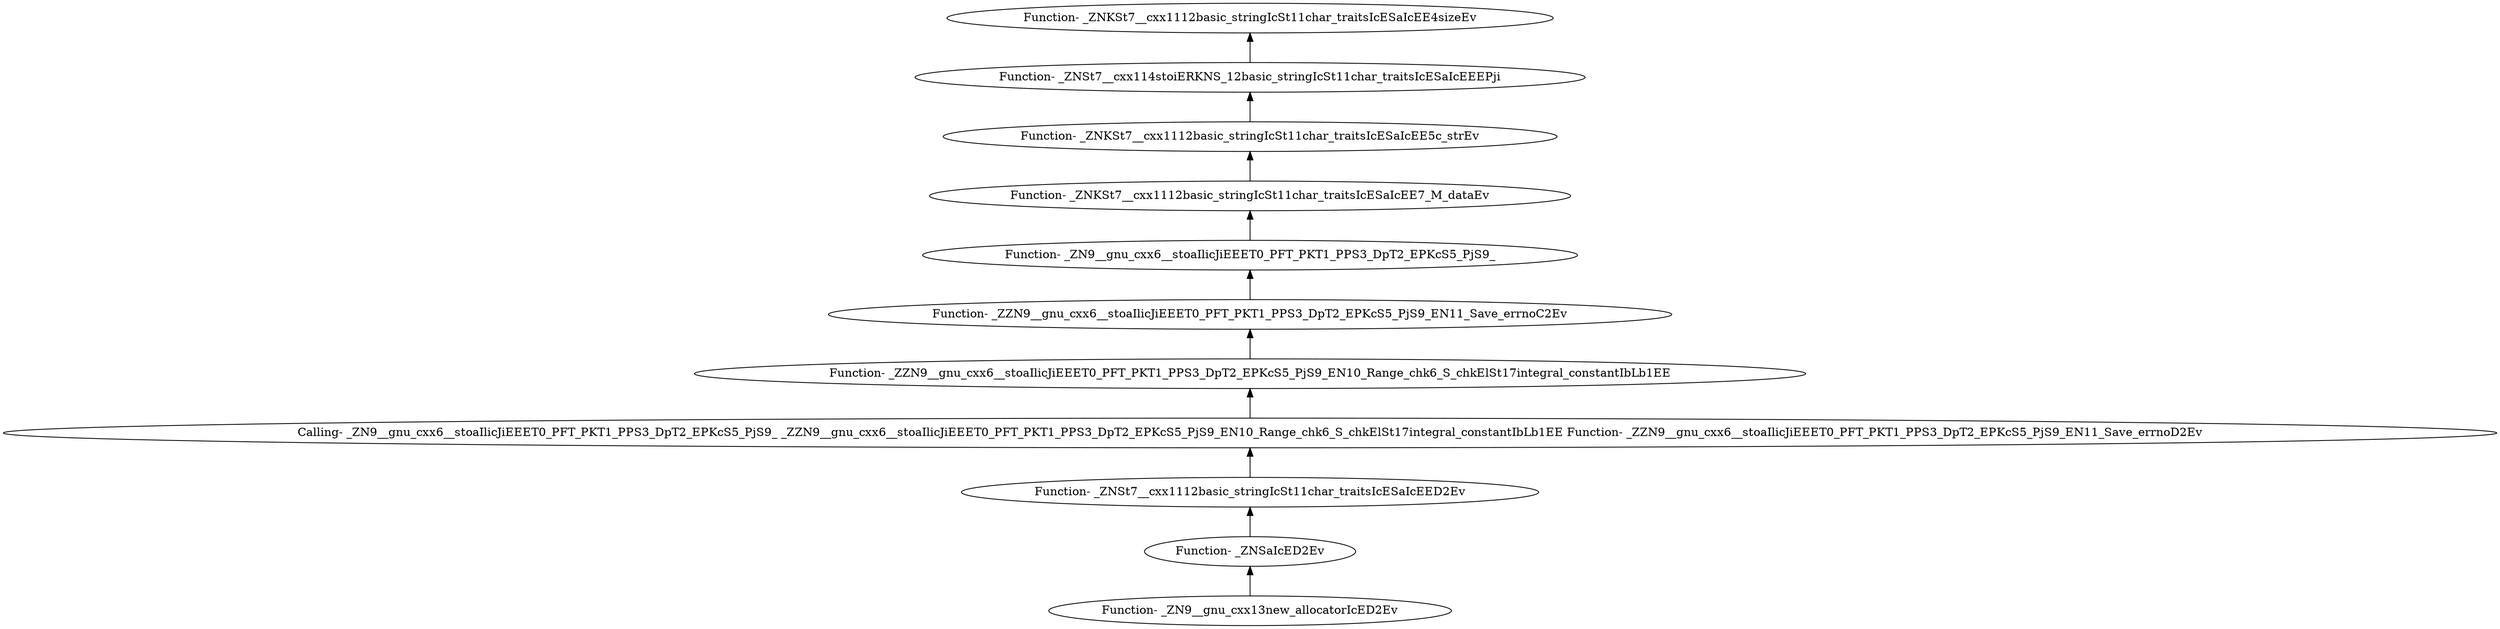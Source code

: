 digraph {
	"Function- _ZN9__gnu_cxx13new_allocatorIcED2Ev"
	"Function- _ZNSaIcED2Ev"
	"Function- _ZNSaIcED2Ev" -> "Function- _ZN9__gnu_cxx13new_allocatorIcED2Ev" [dir=back]
	"Function- _ZNSt7__cxx1112basic_stringIcSt11char_traitsIcESaIcEED2Ev"
	"Function- _ZNSt7__cxx1112basic_stringIcSt11char_traitsIcESaIcEED2Ev" -> "Function- _ZNSaIcED2Ev" [dir=back]
	"Calling- _ZN9__gnu_cxx6__stoaIlicJiEEET0_PFT_PKT1_PPS3_DpT2_EPKcS5_PjS9_ _ZZN9__gnu_cxx6__stoaIlicJiEEET0_PFT_PKT1_PPS3_DpT2_EPKcS5_PjS9_EN10_Range_chk6_S_chkElSt17integral_constantIbLb1EE Function- _ZZN9__gnu_cxx6__stoaIlicJiEEET0_PFT_PKT1_PPS3_DpT2_EPKcS5_PjS9_EN11_Save_errnoD2Ev"
	"Calling- _ZN9__gnu_cxx6__stoaIlicJiEEET0_PFT_PKT1_PPS3_DpT2_EPKcS5_PjS9_ _ZZN9__gnu_cxx6__stoaIlicJiEEET0_PFT_PKT1_PPS3_DpT2_EPKcS5_PjS9_EN10_Range_chk6_S_chkElSt17integral_constantIbLb1EE Function- _ZZN9__gnu_cxx6__stoaIlicJiEEET0_PFT_PKT1_PPS3_DpT2_EPKcS5_PjS9_EN11_Save_errnoD2Ev" -> "Function- _ZNSt7__cxx1112basic_stringIcSt11char_traitsIcESaIcEED2Ev" [dir=back]
	"Function- _ZZN9__gnu_cxx6__stoaIlicJiEEET0_PFT_PKT1_PPS3_DpT2_EPKcS5_PjS9_EN10_Range_chk6_S_chkElSt17integral_constantIbLb1EE"
	"Function- _ZZN9__gnu_cxx6__stoaIlicJiEEET0_PFT_PKT1_PPS3_DpT2_EPKcS5_PjS9_EN10_Range_chk6_S_chkElSt17integral_constantIbLb1EE" -> "Calling- _ZN9__gnu_cxx6__stoaIlicJiEEET0_PFT_PKT1_PPS3_DpT2_EPKcS5_PjS9_ _ZZN9__gnu_cxx6__stoaIlicJiEEET0_PFT_PKT1_PPS3_DpT2_EPKcS5_PjS9_EN10_Range_chk6_S_chkElSt17integral_constantIbLb1EE Function- _ZZN9__gnu_cxx6__stoaIlicJiEEET0_PFT_PKT1_PPS3_DpT2_EPKcS5_PjS9_EN11_Save_errnoD2Ev" [dir=back]
	"Function- _ZZN9__gnu_cxx6__stoaIlicJiEEET0_PFT_PKT1_PPS3_DpT2_EPKcS5_PjS9_EN11_Save_errnoC2Ev"
	"Function- _ZZN9__gnu_cxx6__stoaIlicJiEEET0_PFT_PKT1_PPS3_DpT2_EPKcS5_PjS9_EN11_Save_errnoC2Ev" -> "Function- _ZZN9__gnu_cxx6__stoaIlicJiEEET0_PFT_PKT1_PPS3_DpT2_EPKcS5_PjS9_EN10_Range_chk6_S_chkElSt17integral_constantIbLb1EE" [dir=back]
	"Function- _ZN9__gnu_cxx6__stoaIlicJiEEET0_PFT_PKT1_PPS3_DpT2_EPKcS5_PjS9_"
	"Function- _ZN9__gnu_cxx6__stoaIlicJiEEET0_PFT_PKT1_PPS3_DpT2_EPKcS5_PjS9_" -> "Function- _ZZN9__gnu_cxx6__stoaIlicJiEEET0_PFT_PKT1_PPS3_DpT2_EPKcS5_PjS9_EN11_Save_errnoC2Ev" [dir=back]
	"Function- _ZNKSt7__cxx1112basic_stringIcSt11char_traitsIcESaIcEE7_M_dataEv"
	"Function- _ZNKSt7__cxx1112basic_stringIcSt11char_traitsIcESaIcEE7_M_dataEv" -> "Function- _ZN9__gnu_cxx6__stoaIlicJiEEET0_PFT_PKT1_PPS3_DpT2_EPKcS5_PjS9_" [dir=back]
	"Function- _ZNKSt7__cxx1112basic_stringIcSt11char_traitsIcESaIcEE5c_strEv"
	"Function- _ZNKSt7__cxx1112basic_stringIcSt11char_traitsIcESaIcEE5c_strEv" -> "Function- _ZNKSt7__cxx1112basic_stringIcSt11char_traitsIcESaIcEE7_M_dataEv" [dir=back]
	"Function- _ZNSt7__cxx114stoiERKNS_12basic_stringIcSt11char_traitsIcESaIcEEEPji"
	"Function- _ZNSt7__cxx114stoiERKNS_12basic_stringIcSt11char_traitsIcESaIcEEEPji" -> "Function- _ZNKSt7__cxx1112basic_stringIcSt11char_traitsIcESaIcEE5c_strEv" [dir=back]
	"Function- _ZNKSt7__cxx1112basic_stringIcSt11char_traitsIcESaIcEE4sizeEv"
	"Function- _ZNKSt7__cxx1112basic_stringIcSt11char_traitsIcESaIcEE4sizeEv" -> "Function- _ZNSt7__cxx114stoiERKNS_12basic_stringIcSt11char_traitsIcESaIcEEEPji" [dir=back]
}
